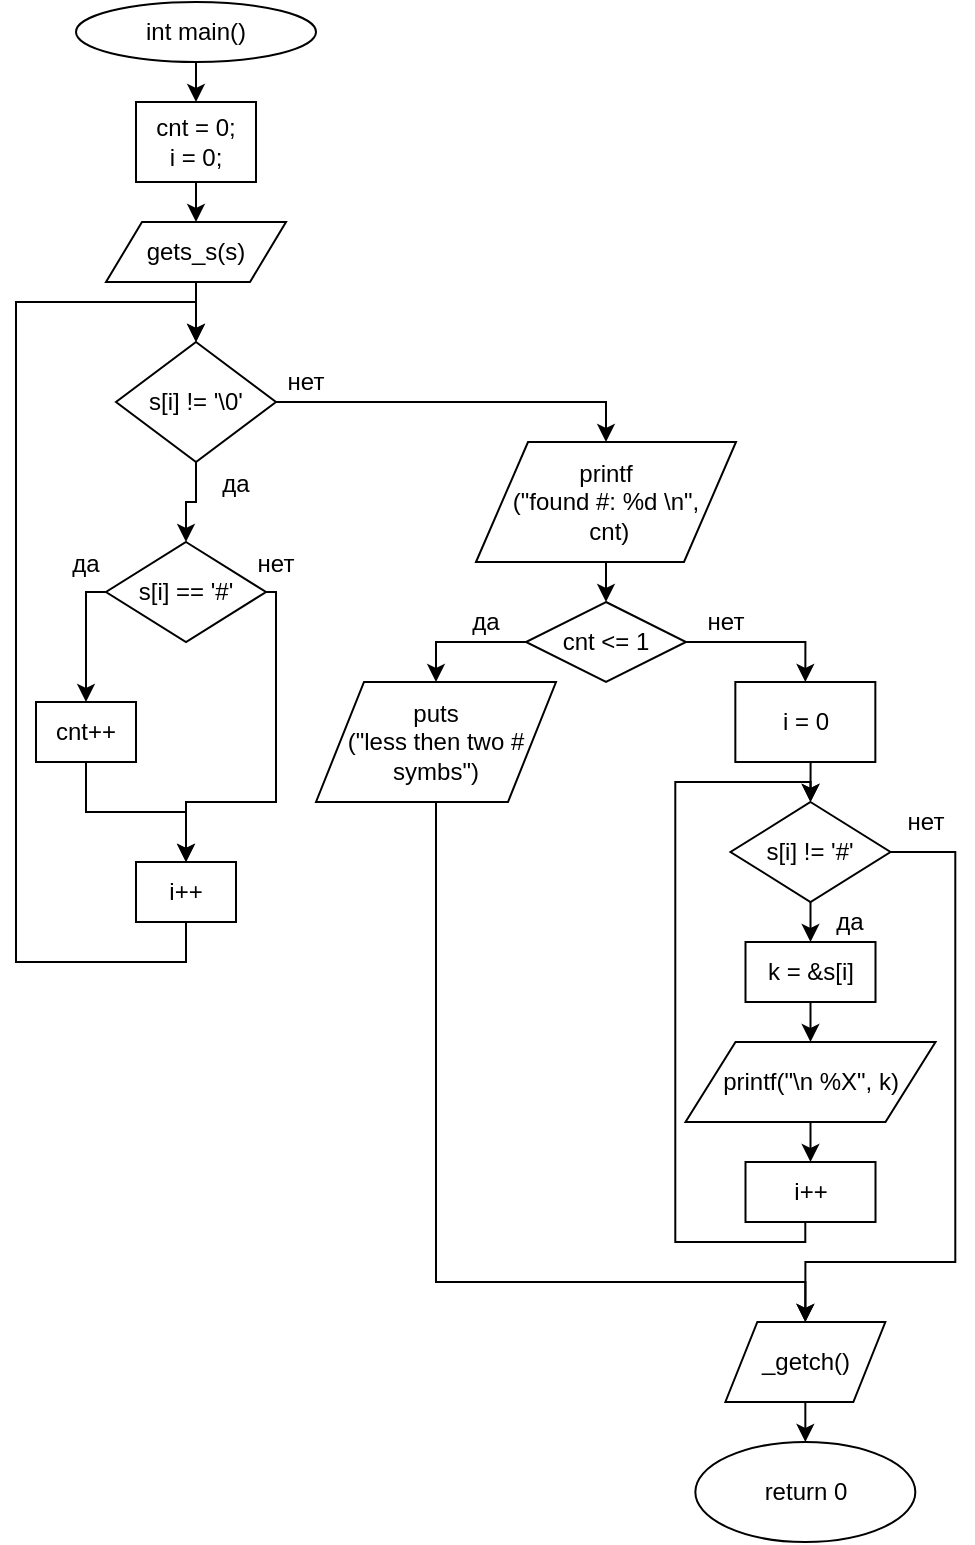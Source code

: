 <mxfile version="12.4.2" type="device" pages="1"><diagram name="Page-1" id="8ce9d11a-91a2-4d17-14d8-a56ed91bf033"><mxGraphModel dx="782" dy="425" grid="1" gridSize="10" guides="1" tooltips="1" connect="1" arrows="1" fold="1" page="1" pageScale="1" pageWidth="1100" pageHeight="850" background="#ffffff" math="0" shadow="0"><root><mxCell id="0"/><mxCell id="1" parent="0"/><mxCell id="ANGjSTgofEYY94oNhmvs-19" style="edgeStyle=none;rounded=0;orthogonalLoop=1;jettySize=auto;html=1;exitX=0.5;exitY=1;exitDx=0;exitDy=0;entryX=0.5;entryY=0;entryDx=0;entryDy=0;" edge="1" parent="1" source="ANGjSTgofEYY94oNhmvs-1" target="ANGjSTgofEYY94oNhmvs-2"><mxGeometry relative="1" as="geometry"/></mxCell><mxCell id="ANGjSTgofEYY94oNhmvs-1" value="int main()" style="ellipse;whiteSpace=wrap;html=1;" vertex="1" parent="1"><mxGeometry x="490" y="30" width="120" height="30" as="geometry"/></mxCell><mxCell id="ANGjSTgofEYY94oNhmvs-20" style="edgeStyle=none;rounded=0;orthogonalLoop=1;jettySize=auto;html=1;exitX=0.5;exitY=1;exitDx=0;exitDy=0;entryX=0.5;entryY=0;entryDx=0;entryDy=0;" edge="1" parent="1" source="ANGjSTgofEYY94oNhmvs-2" target="ANGjSTgofEYY94oNhmvs-3"><mxGeometry relative="1" as="geometry"/></mxCell><mxCell id="ANGjSTgofEYY94oNhmvs-2" value="cnt = 0;&lt;br&gt;i = 0;" style="rounded=0;whiteSpace=wrap;html=1;" vertex="1" parent="1"><mxGeometry x="520" y="80" width="60" height="40" as="geometry"/></mxCell><mxCell id="ANGjSTgofEYY94oNhmvs-21" style="edgeStyle=none;rounded=0;orthogonalLoop=1;jettySize=auto;html=1;exitX=0.5;exitY=1;exitDx=0;exitDy=0;entryX=0.5;entryY=0;entryDx=0;entryDy=0;" edge="1" parent="1" source="ANGjSTgofEYY94oNhmvs-3" target="ANGjSTgofEYY94oNhmvs-4"><mxGeometry relative="1" as="geometry"/></mxCell><mxCell id="ANGjSTgofEYY94oNhmvs-3" value="gets_s(s)" style="shape=parallelogram;perimeter=parallelogramPerimeter;whiteSpace=wrap;html=1;" vertex="1" parent="1"><mxGeometry x="505" y="140" width="90" height="30" as="geometry"/></mxCell><mxCell id="ANGjSTgofEYY94oNhmvs-22" style="edgeStyle=orthogonalEdgeStyle;rounded=0;orthogonalLoop=1;jettySize=auto;html=1;exitX=0.5;exitY=1;exitDx=0;exitDy=0;entryX=0.5;entryY=0;entryDx=0;entryDy=0;" edge="1" parent="1" source="ANGjSTgofEYY94oNhmvs-4" target="ANGjSTgofEYY94oNhmvs-5"><mxGeometry relative="1" as="geometry"/></mxCell><mxCell id="ANGjSTgofEYY94oNhmvs-27" style="edgeStyle=orthogonalEdgeStyle;rounded=0;orthogonalLoop=1;jettySize=auto;html=1;exitX=1;exitY=0.5;exitDx=0;exitDy=0;entryX=0.5;entryY=0;entryDx=0;entryDy=0;" edge="1" parent="1" source="ANGjSTgofEYY94oNhmvs-4" target="ANGjSTgofEYY94oNhmvs-9"><mxGeometry relative="1" as="geometry"/></mxCell><mxCell id="ANGjSTgofEYY94oNhmvs-4" value="s[i] != '\0'" style="rhombus;whiteSpace=wrap;html=1;" vertex="1" parent="1"><mxGeometry x="510" y="200" width="80" height="60" as="geometry"/></mxCell><mxCell id="ANGjSTgofEYY94oNhmvs-23" style="edgeStyle=orthogonalEdgeStyle;rounded=0;orthogonalLoop=1;jettySize=auto;html=1;exitX=0;exitY=0.5;exitDx=0;exitDy=0;entryX=0.5;entryY=0;entryDx=0;entryDy=0;" edge="1" parent="1" source="ANGjSTgofEYY94oNhmvs-5" target="ANGjSTgofEYY94oNhmvs-6"><mxGeometry relative="1" as="geometry"><Array as="points"><mxPoint x="495" y="325"/></Array></mxGeometry></mxCell><mxCell id="ANGjSTgofEYY94oNhmvs-25" style="edgeStyle=orthogonalEdgeStyle;rounded=0;orthogonalLoop=1;jettySize=auto;html=1;exitX=1;exitY=0.5;exitDx=0;exitDy=0;entryX=0.5;entryY=0;entryDx=0;entryDy=0;" edge="1" parent="1" source="ANGjSTgofEYY94oNhmvs-5" target="ANGjSTgofEYY94oNhmvs-7"><mxGeometry relative="1" as="geometry"><mxPoint x="540" y="460" as="targetPoint"/><Array as="points"><mxPoint x="590" y="325"/><mxPoint x="590" y="430"/><mxPoint x="545" y="430"/></Array></mxGeometry></mxCell><mxCell id="ANGjSTgofEYY94oNhmvs-5" value="s[i] == '#'" style="rhombus;whiteSpace=wrap;html=1;" vertex="1" parent="1"><mxGeometry x="505" y="300" width="80" height="50" as="geometry"/></mxCell><mxCell id="ANGjSTgofEYY94oNhmvs-24" style="edgeStyle=orthogonalEdgeStyle;rounded=0;orthogonalLoop=1;jettySize=auto;html=1;exitX=0.5;exitY=1;exitDx=0;exitDy=0;entryX=0.5;entryY=0;entryDx=0;entryDy=0;" edge="1" parent="1" source="ANGjSTgofEYY94oNhmvs-6" target="ANGjSTgofEYY94oNhmvs-7"><mxGeometry relative="1" as="geometry"/></mxCell><mxCell id="ANGjSTgofEYY94oNhmvs-6" value="cnt++" style="rounded=0;whiteSpace=wrap;html=1;" vertex="1" parent="1"><mxGeometry x="470" y="380" width="50" height="30" as="geometry"/></mxCell><mxCell id="ANGjSTgofEYY94oNhmvs-26" style="edgeStyle=orthogonalEdgeStyle;rounded=0;orthogonalLoop=1;jettySize=auto;html=1;exitX=0.5;exitY=1;exitDx=0;exitDy=0;entryX=0.5;entryY=0;entryDx=0;entryDy=0;" edge="1" parent="1" source="ANGjSTgofEYY94oNhmvs-7" target="ANGjSTgofEYY94oNhmvs-4"><mxGeometry relative="1" as="geometry"><Array as="points"><mxPoint x="545" y="510"/><mxPoint x="460" y="510"/><mxPoint x="460" y="180"/><mxPoint x="550" y="180"/></Array></mxGeometry></mxCell><mxCell id="ANGjSTgofEYY94oNhmvs-7" value="i++" style="rounded=0;whiteSpace=wrap;html=1;" vertex="1" parent="1"><mxGeometry x="520" y="460" width="50" height="30" as="geometry"/></mxCell><mxCell id="ANGjSTgofEYY94oNhmvs-28" style="edgeStyle=orthogonalEdgeStyle;rounded=0;orthogonalLoop=1;jettySize=auto;html=1;exitX=0.5;exitY=1;exitDx=0;exitDy=0;entryX=0.5;entryY=0;entryDx=0;entryDy=0;" edge="1" parent="1" source="ANGjSTgofEYY94oNhmvs-9" target="ANGjSTgofEYY94oNhmvs-10"><mxGeometry relative="1" as="geometry"/></mxCell><mxCell id="ANGjSTgofEYY94oNhmvs-9" value="printf&lt;br&gt;(&quot;found #: %d \n&quot;,&lt;br&gt;&amp;nbsp;cnt)" style="shape=parallelogram;perimeter=parallelogramPerimeter;whiteSpace=wrap;html=1;" vertex="1" parent="1"><mxGeometry x="690" y="250" width="130" height="60" as="geometry"/></mxCell><mxCell id="ANGjSTgofEYY94oNhmvs-29" style="edgeStyle=orthogonalEdgeStyle;rounded=0;orthogonalLoop=1;jettySize=auto;html=1;exitX=0;exitY=0.5;exitDx=0;exitDy=0;entryX=0.5;entryY=0;entryDx=0;entryDy=0;" edge="1" parent="1" source="ANGjSTgofEYY94oNhmvs-10" target="ANGjSTgofEYY94oNhmvs-11"><mxGeometry relative="1" as="geometry"/></mxCell><mxCell id="ANGjSTgofEYY94oNhmvs-30" style="edgeStyle=orthogonalEdgeStyle;rounded=0;orthogonalLoop=1;jettySize=auto;html=1;exitX=1;exitY=0.5;exitDx=0;exitDy=0;entryX=0.5;entryY=0;entryDx=0;entryDy=0;" edge="1" parent="1" source="ANGjSTgofEYY94oNhmvs-10" target="ANGjSTgofEYY94oNhmvs-12"><mxGeometry relative="1" as="geometry"/></mxCell><mxCell id="ANGjSTgofEYY94oNhmvs-10" value="cnt &amp;lt;= 1" style="rhombus;whiteSpace=wrap;html=1;" vertex="1" parent="1"><mxGeometry x="715" y="330" width="80" height="40" as="geometry"/></mxCell><mxCell id="ANGjSTgofEYY94oNhmvs-39" style="edgeStyle=orthogonalEdgeStyle;rounded=0;orthogonalLoop=1;jettySize=auto;html=1;exitX=0.5;exitY=1;exitDx=0;exitDy=0;entryX=0.5;entryY=0;entryDx=0;entryDy=0;" edge="1" parent="1" source="ANGjSTgofEYY94oNhmvs-11" target="ANGjSTgofEYY94oNhmvs-17"><mxGeometry relative="1" as="geometry"><Array as="points"><mxPoint x="670" y="670"/><mxPoint x="855" y="670"/></Array></mxGeometry></mxCell><mxCell id="ANGjSTgofEYY94oNhmvs-11" value="puts&lt;br&gt;(&quot;less then two # symbs&quot;)" style="shape=parallelogram;perimeter=parallelogramPerimeter;whiteSpace=wrap;html=1;" vertex="1" parent="1"><mxGeometry x="610" y="370" width="120" height="60" as="geometry"/></mxCell><mxCell id="ANGjSTgofEYY94oNhmvs-31" style="edgeStyle=orthogonalEdgeStyle;rounded=0;orthogonalLoop=1;jettySize=auto;html=1;exitX=0.5;exitY=1;exitDx=0;exitDy=0;entryX=0.5;entryY=0;entryDx=0;entryDy=0;" edge="1" parent="1" source="ANGjSTgofEYY94oNhmvs-12" target="ANGjSTgofEYY94oNhmvs-13"><mxGeometry relative="1" as="geometry"/></mxCell><mxCell id="ANGjSTgofEYY94oNhmvs-12" value="i = 0" style="rounded=0;whiteSpace=wrap;html=1;" vertex="1" parent="1"><mxGeometry x="819.67" y="370" width="70" height="40" as="geometry"/></mxCell><mxCell id="ANGjSTgofEYY94oNhmvs-32" style="edgeStyle=orthogonalEdgeStyle;rounded=0;orthogonalLoop=1;jettySize=auto;html=1;exitX=0.5;exitY=1;exitDx=0;exitDy=0;entryX=0.5;entryY=0;entryDx=0;entryDy=0;" edge="1" parent="1" source="ANGjSTgofEYY94oNhmvs-13" target="ANGjSTgofEYY94oNhmvs-14"><mxGeometry relative="1" as="geometry"/></mxCell><mxCell id="ANGjSTgofEYY94oNhmvs-36" style="edgeStyle=orthogonalEdgeStyle;rounded=0;orthogonalLoop=1;jettySize=auto;html=1;exitX=1;exitY=0.5;exitDx=0;exitDy=0;entryX=0.5;entryY=0;entryDx=0;entryDy=0;" edge="1" parent="1" source="ANGjSTgofEYY94oNhmvs-13" target="ANGjSTgofEYY94oNhmvs-17"><mxGeometry relative="1" as="geometry"><mxPoint x="779.67" y="820" as="targetPoint"/><Array as="points"><mxPoint x="929.67" y="455"/><mxPoint x="929.67" y="660"/><mxPoint x="854.67" y="660"/></Array></mxGeometry></mxCell><mxCell id="ANGjSTgofEYY94oNhmvs-13" value="s[i] != '#'" style="rhombus;whiteSpace=wrap;html=1;" vertex="1" parent="1"><mxGeometry x="817.25" y="430" width="80" height="50" as="geometry"/></mxCell><mxCell id="ANGjSTgofEYY94oNhmvs-33" style="edgeStyle=orthogonalEdgeStyle;rounded=0;orthogonalLoop=1;jettySize=auto;html=1;exitX=0.5;exitY=1;exitDx=0;exitDy=0;entryX=0.5;entryY=0;entryDx=0;entryDy=0;" edge="1" parent="1" source="ANGjSTgofEYY94oNhmvs-14" target="ANGjSTgofEYY94oNhmvs-15"><mxGeometry relative="1" as="geometry"/></mxCell><mxCell id="ANGjSTgofEYY94oNhmvs-14" value="k = &amp;amp;s[i]" style="rounded=0;whiteSpace=wrap;html=1;" vertex="1" parent="1"><mxGeometry x="824.75" y="500" width="65" height="30" as="geometry"/></mxCell><mxCell id="ANGjSTgofEYY94oNhmvs-34" style="edgeStyle=orthogonalEdgeStyle;rounded=0;orthogonalLoop=1;jettySize=auto;html=1;exitX=0.5;exitY=1;exitDx=0;exitDy=0;entryX=0.5;entryY=0;entryDx=0;entryDy=0;" edge="1" parent="1" source="ANGjSTgofEYY94oNhmvs-15" target="ANGjSTgofEYY94oNhmvs-16"><mxGeometry relative="1" as="geometry"/></mxCell><mxCell id="ANGjSTgofEYY94oNhmvs-15" value="printf(&quot;\n %X&quot;, k)" style="shape=parallelogram;perimeter=parallelogramPerimeter;whiteSpace=wrap;html=1;" vertex="1" parent="1"><mxGeometry x="794.75" y="550" width="125" height="40" as="geometry"/></mxCell><mxCell id="ANGjSTgofEYY94oNhmvs-35" style="edgeStyle=orthogonalEdgeStyle;rounded=0;orthogonalLoop=1;jettySize=auto;html=1;exitX=0.5;exitY=1;exitDx=0;exitDy=0;entryX=0.5;entryY=0;entryDx=0;entryDy=0;" edge="1" parent="1" source="ANGjSTgofEYY94oNhmvs-16" target="ANGjSTgofEYY94oNhmvs-13"><mxGeometry relative="1" as="geometry"><Array as="points"><mxPoint x="854.67" y="640"/><mxPoint x="854.67" y="650"/><mxPoint x="789.67" y="650"/><mxPoint x="789.67" y="420"/><mxPoint x="857.67" y="420"/></Array></mxGeometry></mxCell><mxCell id="ANGjSTgofEYY94oNhmvs-16" value="i++" style="rounded=0;whiteSpace=wrap;html=1;" vertex="1" parent="1"><mxGeometry x="824.75" y="610" width="65" height="30" as="geometry"/></mxCell><mxCell id="ANGjSTgofEYY94oNhmvs-38" style="edgeStyle=orthogonalEdgeStyle;rounded=0;orthogonalLoop=1;jettySize=auto;html=1;exitX=0.5;exitY=1;exitDx=0;exitDy=0;entryX=0.5;entryY=0;entryDx=0;entryDy=0;" edge="1" parent="1" source="ANGjSTgofEYY94oNhmvs-17" target="ANGjSTgofEYY94oNhmvs-18"><mxGeometry relative="1" as="geometry"/></mxCell><mxCell id="ANGjSTgofEYY94oNhmvs-17" value="_getch()" style="shape=parallelogram;perimeter=parallelogramPerimeter;whiteSpace=wrap;html=1;" vertex="1" parent="1"><mxGeometry x="814.67" y="690" width="80" height="40" as="geometry"/></mxCell><mxCell id="ANGjSTgofEYY94oNhmvs-18" value="return 0" style="ellipse;whiteSpace=wrap;html=1;" vertex="1" parent="1"><mxGeometry x="799.67" y="750" width="110" height="50" as="geometry"/></mxCell><mxCell id="ANGjSTgofEYY94oNhmvs-41" value="да" style="text;html=1;strokeColor=none;fillColor=none;align=center;verticalAlign=middle;whiteSpace=wrap;rounded=0;" vertex="1" parent="1"><mxGeometry x="550" y="260.83" width="40" height="20" as="geometry"/></mxCell><mxCell id="ANGjSTgofEYY94oNhmvs-42" value="да" style="text;html=1;strokeColor=none;fillColor=none;align=center;verticalAlign=middle;whiteSpace=wrap;rounded=0;" vertex="1" parent="1"><mxGeometry x="475" y="300.83" width="40" height="20" as="geometry"/></mxCell><mxCell id="ANGjSTgofEYY94oNhmvs-43" value="нет" style="text;html=1;strokeColor=none;fillColor=none;align=center;verticalAlign=middle;whiteSpace=wrap;rounded=0;" vertex="1" parent="1"><mxGeometry x="570" y="300.83" width="40" height="20" as="geometry"/></mxCell><mxCell id="ANGjSTgofEYY94oNhmvs-44" value="нет" style="text;html=1;strokeColor=none;fillColor=none;align=center;verticalAlign=middle;whiteSpace=wrap;rounded=0;" vertex="1" parent="1"><mxGeometry x="585" y="210" width="40" height="20" as="geometry"/></mxCell><mxCell id="ANGjSTgofEYY94oNhmvs-45" value="да" style="text;html=1;strokeColor=none;fillColor=none;align=center;verticalAlign=middle;whiteSpace=wrap;rounded=0;" vertex="1" parent="1"><mxGeometry x="675" y="330" width="40" height="20" as="geometry"/></mxCell><mxCell id="ANGjSTgofEYY94oNhmvs-46" value="нет" style="text;html=1;strokeColor=none;fillColor=none;align=center;verticalAlign=middle;whiteSpace=wrap;rounded=0;" vertex="1" parent="1"><mxGeometry x="794.75" y="330" width="40" height="20" as="geometry"/></mxCell><mxCell id="ANGjSTgofEYY94oNhmvs-47" value="да" style="text;html=1;strokeColor=none;fillColor=none;align=center;verticalAlign=middle;whiteSpace=wrap;rounded=0;" vertex="1" parent="1"><mxGeometry x="857.25" y="480" width="40" height="20" as="geometry"/></mxCell><mxCell id="ANGjSTgofEYY94oNhmvs-48" value="нет" style="text;html=1;strokeColor=none;fillColor=none;align=center;verticalAlign=middle;whiteSpace=wrap;rounded=0;" vertex="1" parent="1"><mxGeometry x="894.67" y="430" width="40" height="20" as="geometry"/></mxCell></root></mxGraphModel></diagram></mxfile>